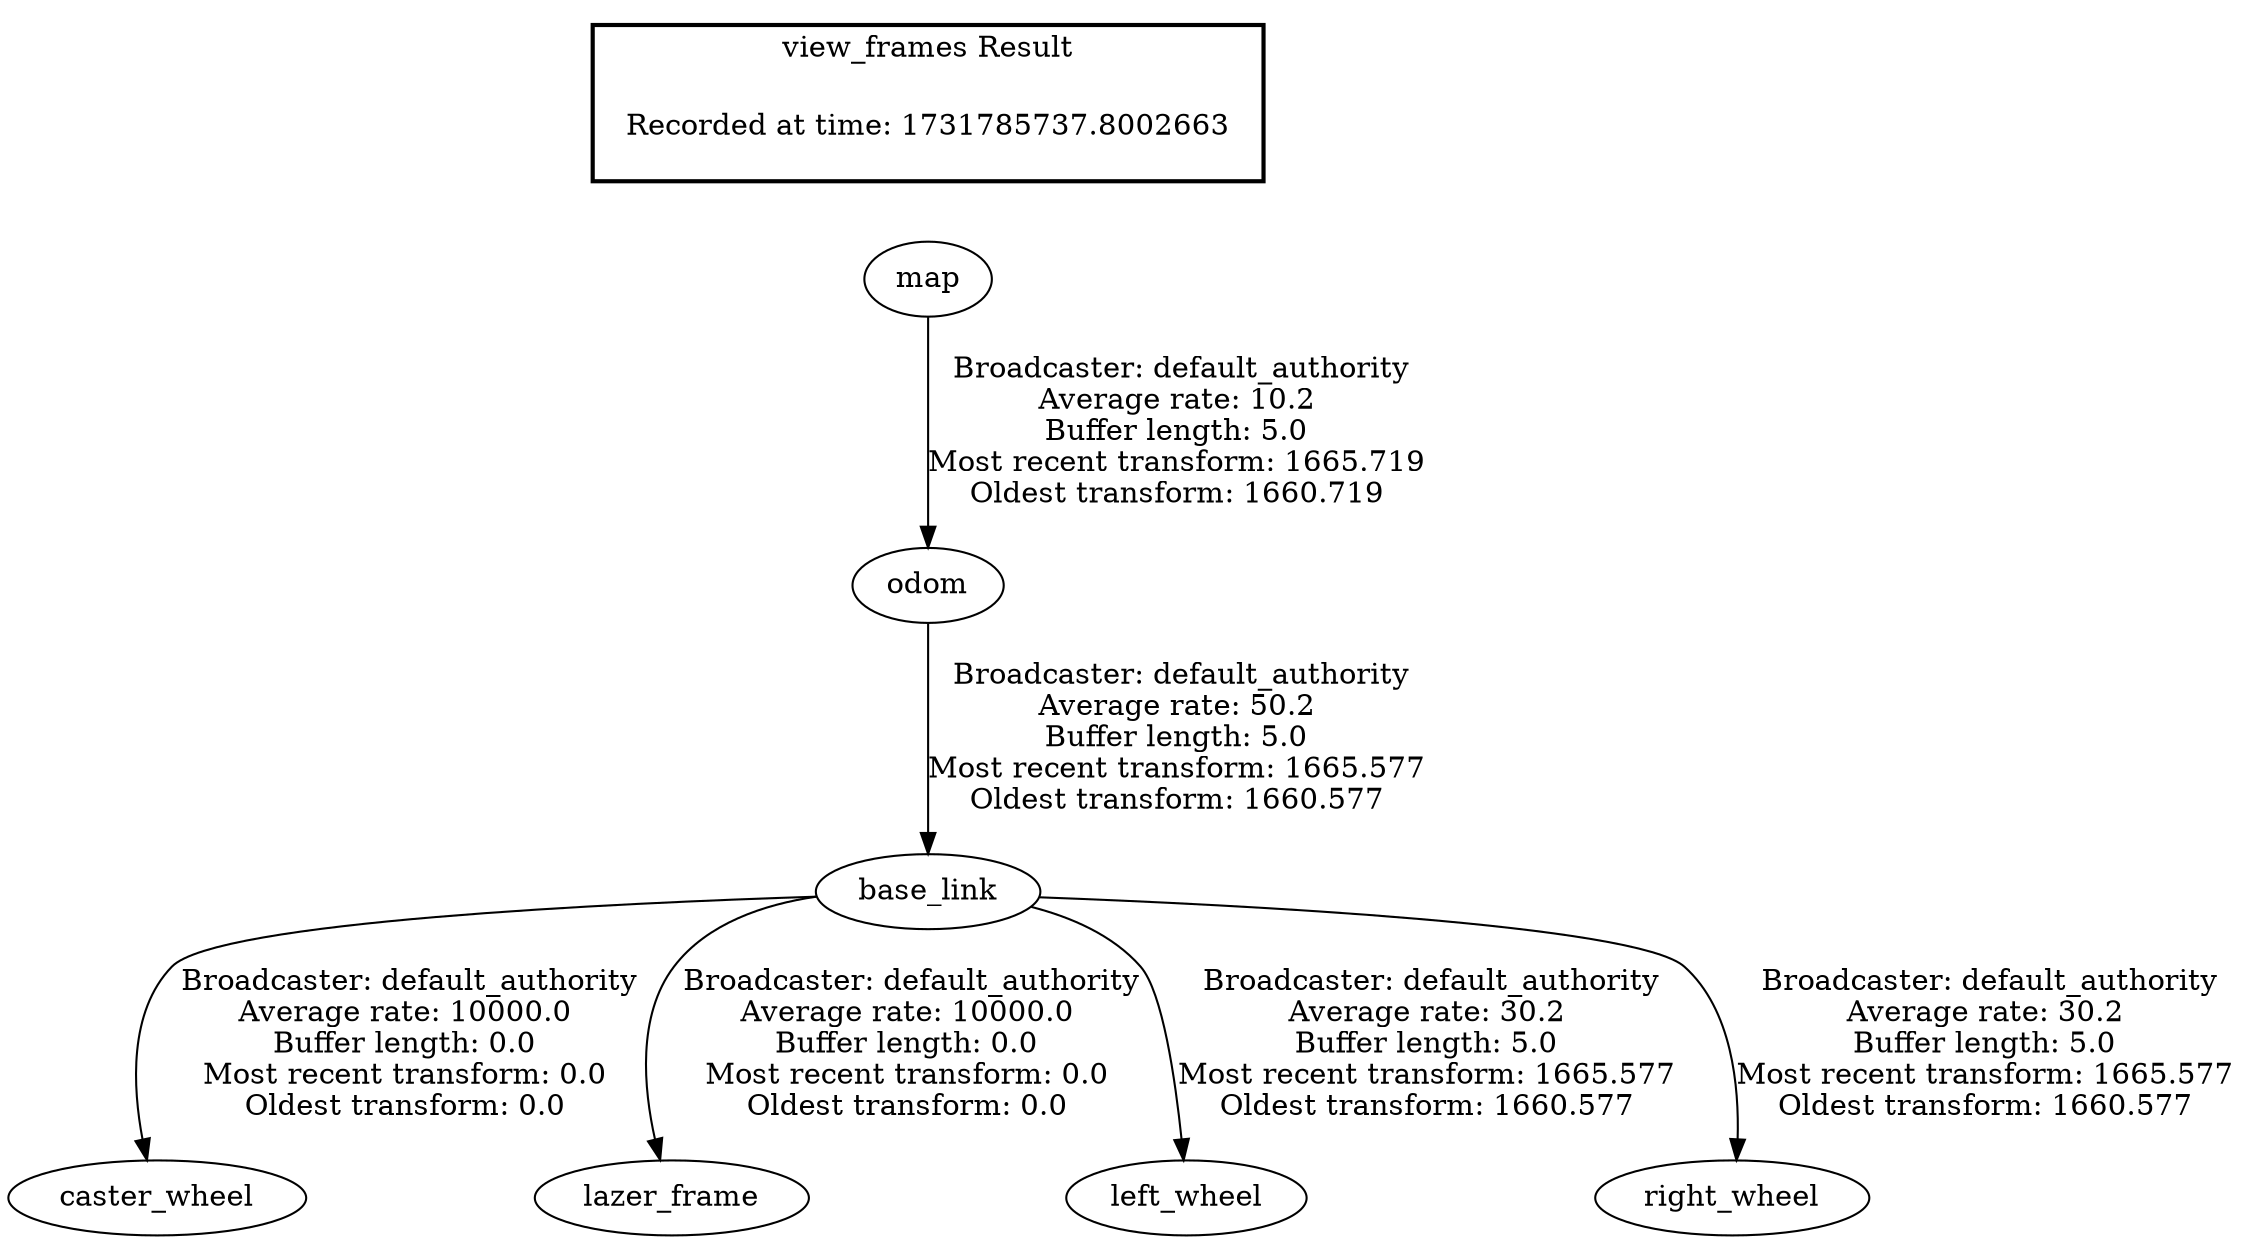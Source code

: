 digraph G {
"map" -> "odom"[label=" Broadcaster: default_authority\nAverage rate: 10.2\nBuffer length: 5.0\nMost recent transform: 1665.719\nOldest transform: 1660.719\n"];
"base_link" -> "caster_wheel"[label=" Broadcaster: default_authority\nAverage rate: 10000.0\nBuffer length: 0.0\nMost recent transform: 0.0\nOldest transform: 0.0\n"];
"odom" -> "base_link"[label=" Broadcaster: default_authority\nAverage rate: 50.2\nBuffer length: 5.0\nMost recent transform: 1665.577\nOldest transform: 1660.577\n"];
"base_link" -> "lazer_frame"[label=" Broadcaster: default_authority\nAverage rate: 10000.0\nBuffer length: 0.0\nMost recent transform: 0.0\nOldest transform: 0.0\n"];
"base_link" -> "left_wheel"[label=" Broadcaster: default_authority\nAverage rate: 30.2\nBuffer length: 5.0\nMost recent transform: 1665.577\nOldest transform: 1660.577\n"];
"base_link" -> "right_wheel"[label=" Broadcaster: default_authority\nAverage rate: 30.2\nBuffer length: 5.0\nMost recent transform: 1665.577\nOldest transform: 1660.577\n"];
edge [style=invis];
 subgraph cluster_legend { style=bold; color=black; label ="view_frames Result";
"Recorded at time: 1731785737.8002663"[ shape=plaintext ] ;
}->"map";
}